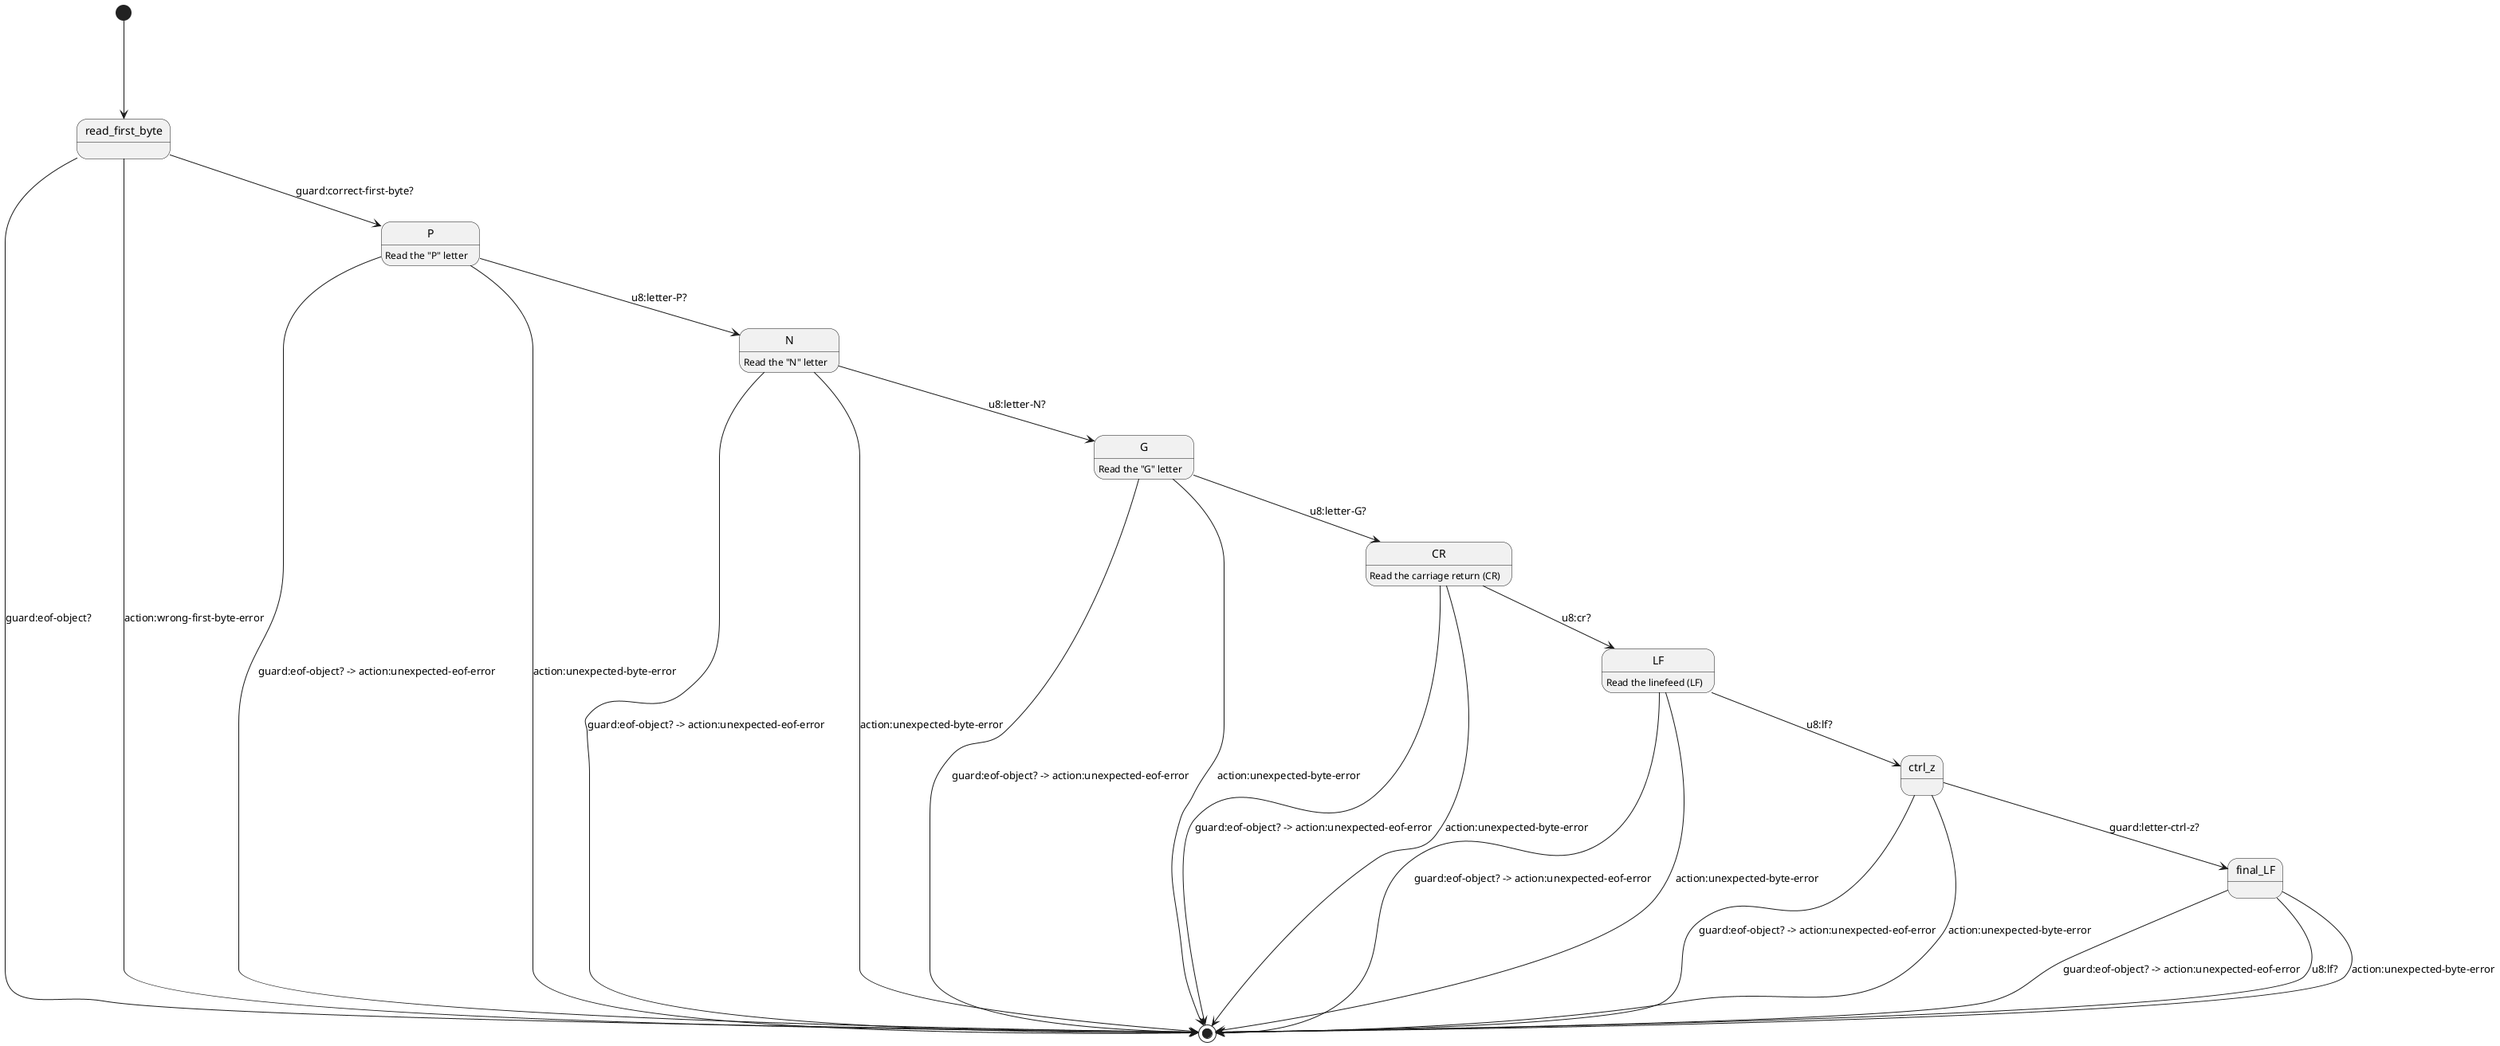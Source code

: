 @startuml
[*] ---> read_first_byte

read_first_byte --> [*]: guard:eof-object?
read_first_byte -down-> P: guard:correct-first-byte?
read_first_byte --> [*]: action:wrong-first-byte-error

P: Read the "P" letter
P --> [*]: guard:eof-object? -> action:unexpected-eof-error
P -down-> N: u8:letter-P?
P --> [*]: action:unexpected-byte-error

N: Read the "N" letter
N --> [*]: guard:eof-object? -> action:unexpected-eof-error
N -down-> G: u8:letter-N?
N --> [*]: action:unexpected-byte-error

G: Read the "G" letter
G --> [*]: guard:eof-object? -> action:unexpected-eof-error
G -down-> CR: u8:letter-G?
G --> [*]: action:unexpected-byte-error

CR: Read the carriage return (CR)
CR ---> [*]: guard:eof-object? -> action:unexpected-eof-error
CR -down-> LF: u8:cr?
CR --> [*]: action:unexpected-byte-error

LF: Read the linefeed (LF)
LF ---> [*]: guard:eof-object? -> action:unexpected-eof-error
LF -down-> ctrl_z: u8:lf?
LF ---> [*]: action:unexpected-byte-error

ctrl_z --> [*]: guard:eof-object? -> action:unexpected-eof-error
ctrl_z -down-> final_LF: guard:letter-ctrl-z?
ctrl_z --> [*]: action:unexpected-byte-error

final_LF ---> [*]: guard:eof-object? -> action:unexpected-eof-error
final_LF -down-> [*]: u8:lf?
final_LF ---> [*]: action:unexpected-byte-error
@enduml
